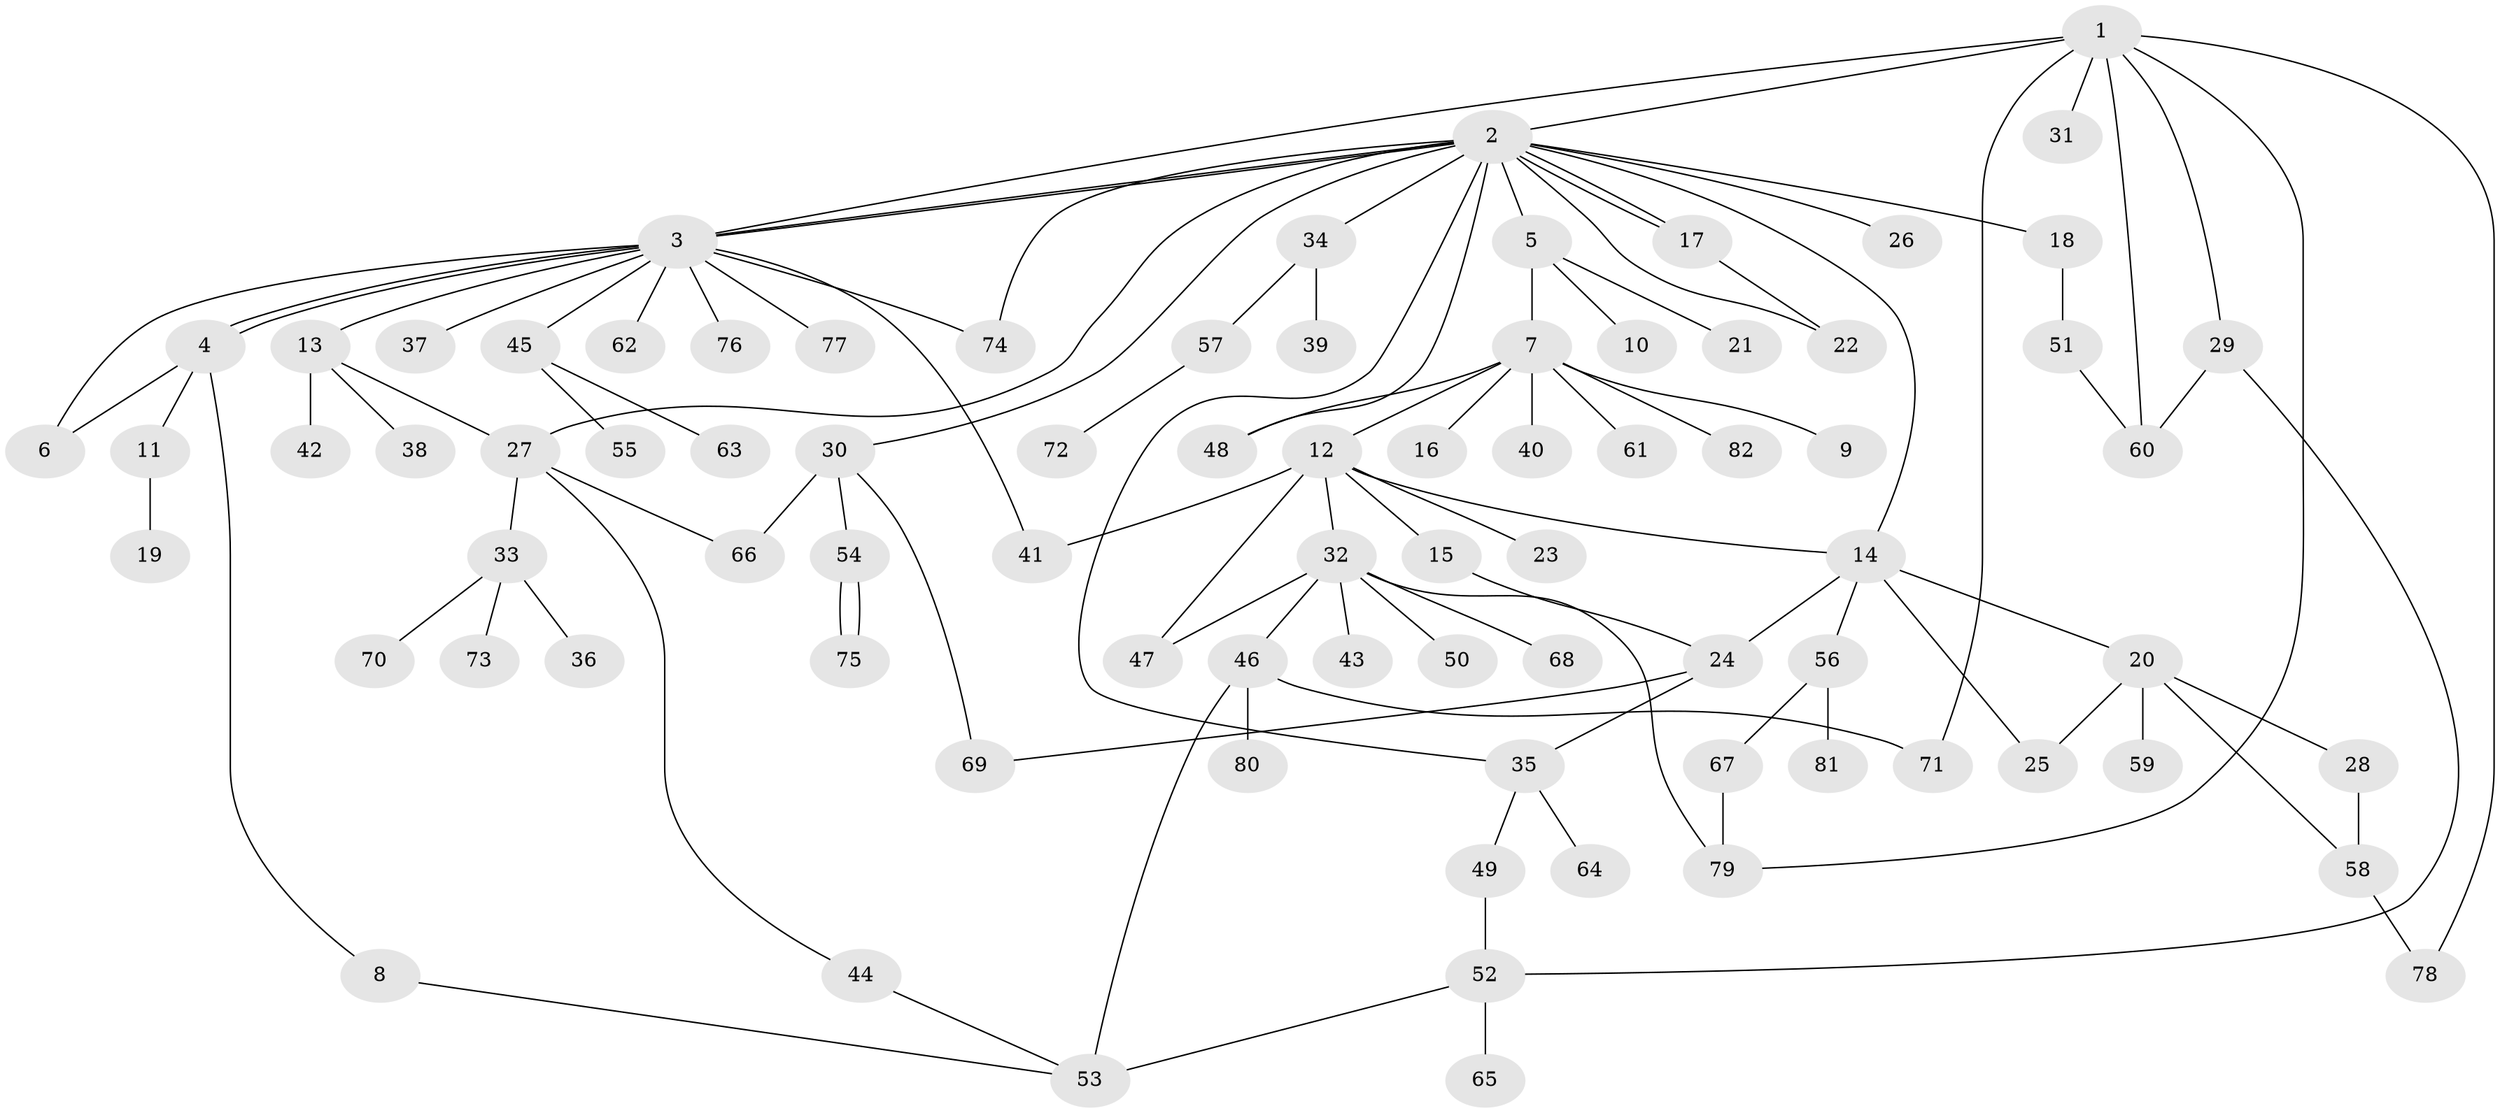 // Generated by graph-tools (version 1.1) at 2025/26/03/09/25 03:26:01]
// undirected, 82 vertices, 110 edges
graph export_dot {
graph [start="1"]
  node [color=gray90,style=filled];
  1;
  2;
  3;
  4;
  5;
  6;
  7;
  8;
  9;
  10;
  11;
  12;
  13;
  14;
  15;
  16;
  17;
  18;
  19;
  20;
  21;
  22;
  23;
  24;
  25;
  26;
  27;
  28;
  29;
  30;
  31;
  32;
  33;
  34;
  35;
  36;
  37;
  38;
  39;
  40;
  41;
  42;
  43;
  44;
  45;
  46;
  47;
  48;
  49;
  50;
  51;
  52;
  53;
  54;
  55;
  56;
  57;
  58;
  59;
  60;
  61;
  62;
  63;
  64;
  65;
  66;
  67;
  68;
  69;
  70;
  71;
  72;
  73;
  74;
  75;
  76;
  77;
  78;
  79;
  80;
  81;
  82;
  1 -- 2;
  1 -- 3;
  1 -- 29;
  1 -- 31;
  1 -- 60;
  1 -- 71;
  1 -- 78;
  1 -- 79;
  2 -- 3;
  2 -- 3;
  2 -- 5;
  2 -- 14;
  2 -- 17;
  2 -- 17;
  2 -- 18;
  2 -- 22;
  2 -- 26;
  2 -- 27;
  2 -- 30;
  2 -- 34;
  2 -- 35;
  2 -- 48;
  2 -- 74;
  3 -- 4;
  3 -- 4;
  3 -- 6;
  3 -- 13;
  3 -- 37;
  3 -- 41;
  3 -- 45;
  3 -- 62;
  3 -- 74;
  3 -- 76;
  3 -- 77;
  4 -- 6;
  4 -- 8;
  4 -- 11;
  5 -- 7;
  5 -- 10;
  5 -- 21;
  7 -- 9;
  7 -- 12;
  7 -- 16;
  7 -- 40;
  7 -- 48;
  7 -- 61;
  7 -- 82;
  8 -- 53;
  11 -- 19;
  12 -- 14;
  12 -- 15;
  12 -- 23;
  12 -- 32;
  12 -- 41;
  12 -- 47;
  13 -- 27;
  13 -- 38;
  13 -- 42;
  14 -- 20;
  14 -- 24;
  14 -- 25;
  14 -- 56;
  15 -- 24;
  17 -- 22;
  18 -- 51;
  20 -- 25;
  20 -- 28;
  20 -- 58;
  20 -- 59;
  24 -- 35;
  24 -- 69;
  27 -- 33;
  27 -- 44;
  27 -- 66;
  28 -- 58;
  29 -- 52;
  29 -- 60;
  30 -- 54;
  30 -- 66;
  30 -- 69;
  32 -- 43;
  32 -- 46;
  32 -- 47;
  32 -- 50;
  32 -- 68;
  32 -- 79;
  33 -- 36;
  33 -- 70;
  33 -- 73;
  34 -- 39;
  34 -- 57;
  35 -- 49;
  35 -- 64;
  44 -- 53;
  45 -- 55;
  45 -- 63;
  46 -- 53;
  46 -- 71;
  46 -- 80;
  49 -- 52;
  51 -- 60;
  52 -- 53;
  52 -- 65;
  54 -- 75;
  54 -- 75;
  56 -- 67;
  56 -- 81;
  57 -- 72;
  58 -- 78;
  67 -- 79;
}

